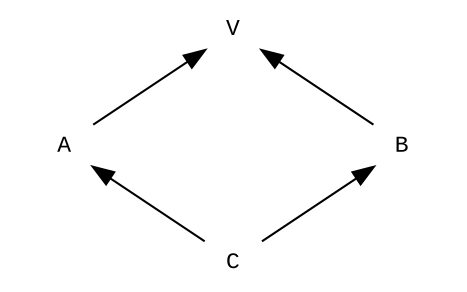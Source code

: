 digraph virt {
    graph [nodesep=1.5, rankdir=BT];

    V [shape=plaintext, height=.1, fontsize=11, fontname="Courier New"];
    A [shape=plaintext, height=.1, fontsize=11, fontname="Courier New"];
    B [shape=plaintext, height=.1, fontsize=11, fontname="Courier New"];
    C [shape=plaintext, height=.1, fontsize=11, fontname="Courier New"];

    C -> B;
    C -> A;
    B -> V;
    A -> V;
}
